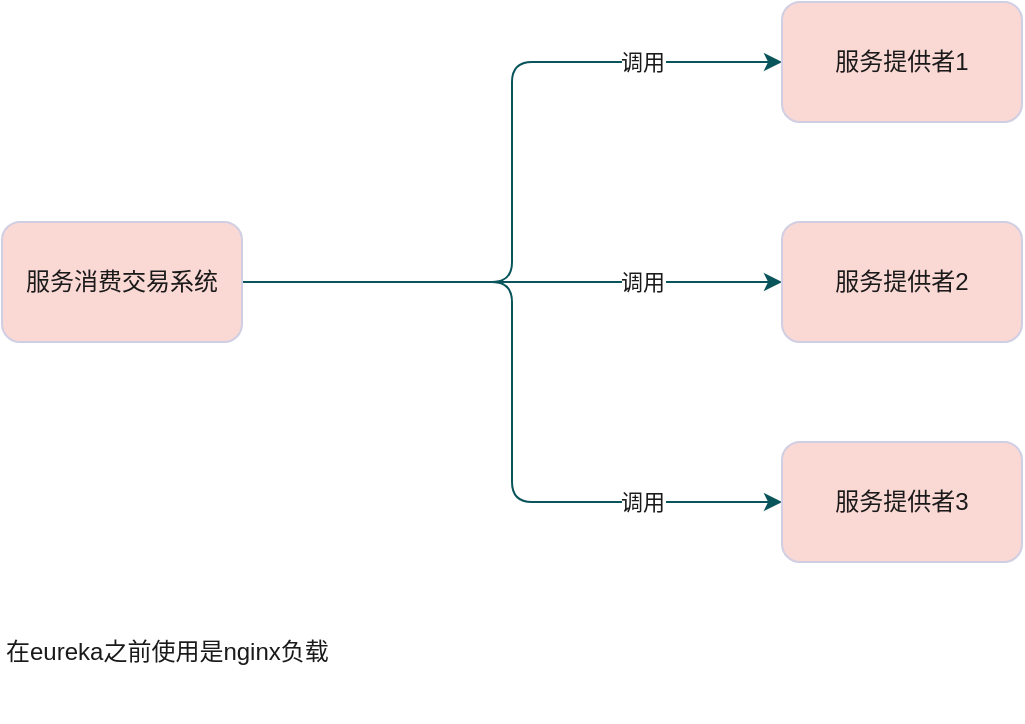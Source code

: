 <mxfile version="14.1.8" type="github">
  <diagram id="C5RBs43oDa-KdzZeNtuy" name="Page-1">
    <mxGraphModel dx="1185" dy="662" grid="1" gridSize="10" guides="1" tooltips="1" connect="1" arrows="1" fold="1" page="1" pageScale="1" pageWidth="827" pageHeight="1169" math="0" shadow="0">
      <root>
        <mxCell id="WIyWlLk6GJQsqaUBKTNV-0" />
        <mxCell id="WIyWlLk6GJQsqaUBKTNV-1" parent="WIyWlLk6GJQsqaUBKTNV-0" />
        <mxCell id="w0ampsSdZ3sBVxdebY1X-4" style="edgeStyle=orthogonalEdgeStyle;curved=0;rounded=1;sketch=0;orthogonalLoop=1;jettySize=auto;html=1;exitX=1;exitY=0.5;exitDx=0;exitDy=0;entryX=0;entryY=0.5;entryDx=0;entryDy=0;strokeColor=#09555B;fontColor=#1A1A1A;" edge="1" parent="WIyWlLk6GJQsqaUBKTNV-1" source="w0ampsSdZ3sBVxdebY1X-0" target="w0ampsSdZ3sBVxdebY1X-1">
          <mxGeometry relative="1" as="geometry" />
        </mxCell>
        <mxCell id="w0ampsSdZ3sBVxdebY1X-8" value="调用" style="edgeLabel;html=1;align=center;verticalAlign=middle;resizable=0;points=[];fontColor=#1A1A1A;" vertex="1" connectable="0" parent="w0ampsSdZ3sBVxdebY1X-4">
          <mxGeometry x="0.133" relative="1" as="geometry">
            <mxPoint x="65" y="-30" as="offset" />
          </mxGeometry>
        </mxCell>
        <mxCell id="w0ampsSdZ3sBVxdebY1X-5" style="edgeStyle=orthogonalEdgeStyle;curved=0;rounded=1;sketch=0;orthogonalLoop=1;jettySize=auto;html=1;exitX=1;exitY=0.5;exitDx=0;exitDy=0;entryX=0;entryY=0.5;entryDx=0;entryDy=0;strokeColor=#09555B;fontColor=#1A1A1A;" edge="1" parent="WIyWlLk6GJQsqaUBKTNV-1" source="w0ampsSdZ3sBVxdebY1X-0" target="w0ampsSdZ3sBVxdebY1X-2">
          <mxGeometry relative="1" as="geometry" />
        </mxCell>
        <mxCell id="w0ampsSdZ3sBVxdebY1X-6" style="edgeStyle=orthogonalEdgeStyle;rounded=1;sketch=0;orthogonalLoop=1;jettySize=auto;html=1;exitX=1;exitY=0.5;exitDx=0;exitDy=0;entryX=0;entryY=0.5;entryDx=0;entryDy=0;strokeColor=#09555B;fontColor=#1A1A1A;" edge="1" parent="WIyWlLk6GJQsqaUBKTNV-1" source="w0ampsSdZ3sBVxdebY1X-0" target="w0ampsSdZ3sBVxdebY1X-3">
          <mxGeometry relative="1" as="geometry" />
        </mxCell>
        <mxCell id="w0ampsSdZ3sBVxdebY1X-0" value="服务消费交易系统" style="whiteSpace=wrap;html=1;fillColor=#FAD9D5;strokeColor=#D0CEE2;fontColor=#1A1A1A;rounded=1;" vertex="1" parent="WIyWlLk6GJQsqaUBKTNV-1">
          <mxGeometry x="50" y="180" width="120" height="60" as="geometry" />
        </mxCell>
        <mxCell id="w0ampsSdZ3sBVxdebY1X-1" value="服务提供者1" style="rounded=1;whiteSpace=wrap;html=1;sketch=0;strokeColor=#D0CEE2;fillColor=#FAD9D5;fontColor=#1A1A1A;align=center;" vertex="1" parent="WIyWlLk6GJQsqaUBKTNV-1">
          <mxGeometry x="440" y="70" width="120" height="60" as="geometry" />
        </mxCell>
        <mxCell id="w0ampsSdZ3sBVxdebY1X-2" value="服务提供者2" style="rounded=1;whiteSpace=wrap;html=1;sketch=0;strokeColor=#D0CEE2;fillColor=#FAD9D5;fontColor=#1A1A1A;align=center;" vertex="1" parent="WIyWlLk6GJQsqaUBKTNV-1">
          <mxGeometry x="440" y="180" width="120" height="60" as="geometry" />
        </mxCell>
        <mxCell id="w0ampsSdZ3sBVxdebY1X-3" value="服务提供者3" style="rounded=1;whiteSpace=wrap;html=1;sketch=0;strokeColor=#D0CEE2;fillColor=#FAD9D5;fontColor=#1A1A1A;align=center;" vertex="1" parent="WIyWlLk6GJQsqaUBKTNV-1">
          <mxGeometry x="440" y="290" width="120" height="60" as="geometry" />
        </mxCell>
        <mxCell id="w0ampsSdZ3sBVxdebY1X-7" value="在eureka之前使用是nginx负载" style="text;html=1;strokeColor=none;fillColor=none;align=left;verticalAlign=middle;whiteSpace=wrap;rounded=0;sketch=0;fontColor=#1A1A1A;" vertex="1" parent="WIyWlLk6GJQsqaUBKTNV-1">
          <mxGeometry x="50" y="360" width="350" height="70" as="geometry" />
        </mxCell>
        <mxCell id="w0ampsSdZ3sBVxdebY1X-10" value="调用" style="edgeLabel;html=1;align=center;verticalAlign=middle;resizable=0;points=[];fontColor=#1A1A1A;" vertex="1" connectable="0" parent="WIyWlLk6GJQsqaUBKTNV-1">
          <mxGeometry x="370" y="210.0" as="geometry" />
        </mxCell>
        <mxCell id="w0ampsSdZ3sBVxdebY1X-11" value="调用" style="edgeLabel;html=1;align=center;verticalAlign=middle;resizable=0;points=[];fontColor=#1A1A1A;" vertex="1" connectable="0" parent="WIyWlLk6GJQsqaUBKTNV-1">
          <mxGeometry x="370" y="320.0" as="geometry" />
        </mxCell>
      </root>
    </mxGraphModel>
  </diagram>
</mxfile>
